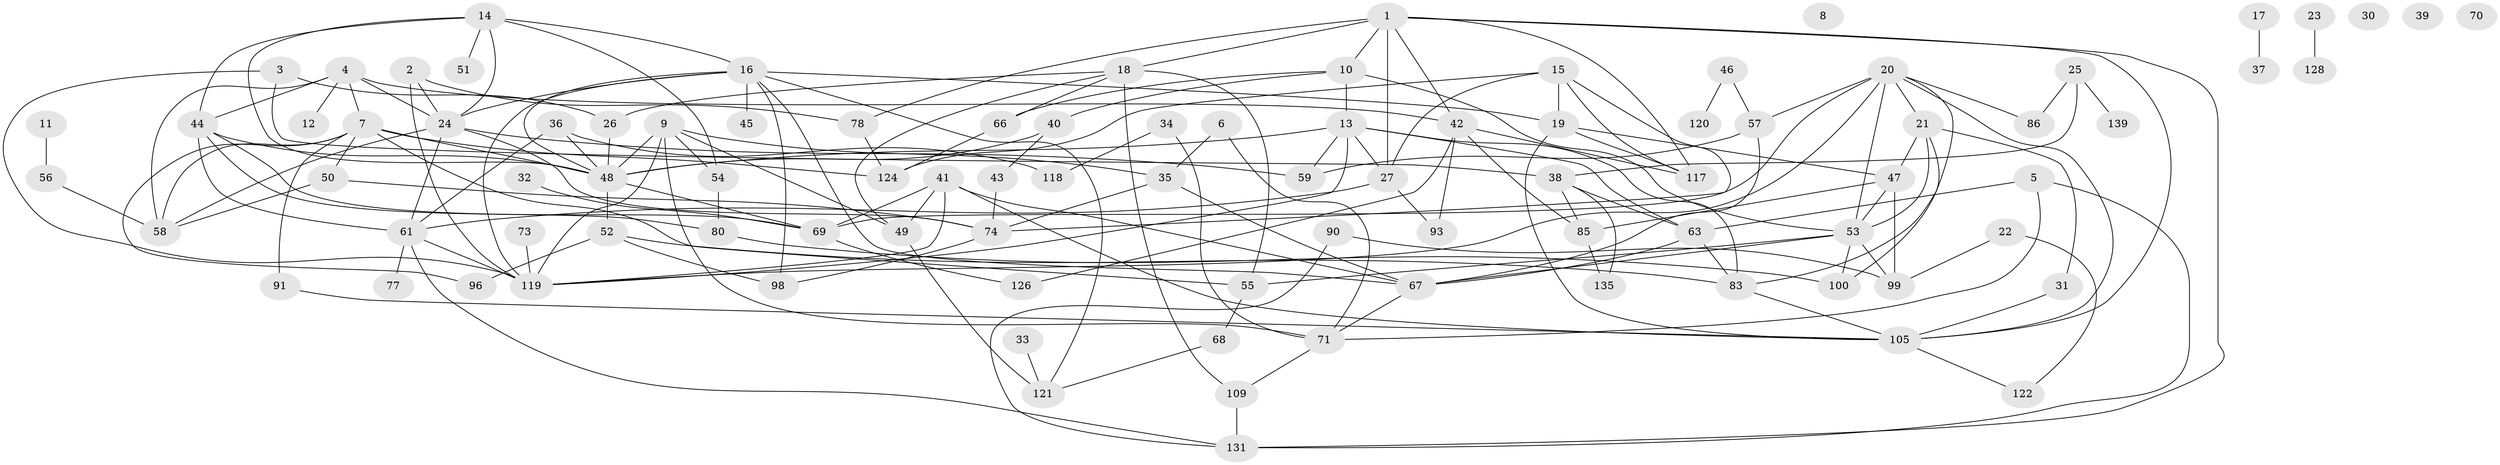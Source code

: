// Generated by graph-tools (version 1.1) at 2025/23/03/03/25 07:23:26]
// undirected, 94 vertices, 174 edges
graph export_dot {
graph [start="1"]
  node [color=gray90,style=filled];
  1 [super="+138"];
  2;
  3 [super="+64"];
  4 [super="+136"];
  5;
  6 [super="+101"];
  7 [super="+87"];
  8;
  9 [super="+115"];
  10 [super="+28"];
  11;
  12;
  13;
  14 [super="+81"];
  15 [super="+97"];
  16 [super="+112"];
  17;
  18 [super="+123"];
  19 [super="+29"];
  20 [super="+129"];
  21 [super="+92"];
  22 [super="+137"];
  23;
  24 [super="+116"];
  25;
  26;
  27 [super="+65"];
  30;
  31;
  32 [super="+79"];
  33;
  34 [super="+94"];
  35;
  36;
  37;
  38 [super="+107"];
  39;
  40 [super="+75"];
  41 [super="+132"];
  42 [super="+134"];
  43;
  44 [super="+76"];
  45;
  46;
  47;
  48 [super="+60"];
  49;
  50;
  51 [super="+82"];
  52 [super="+72"];
  53 [super="+84"];
  54;
  55;
  56;
  57 [super="+95"];
  58 [super="+62"];
  59;
  61 [super="+89"];
  63 [super="+106"];
  66;
  67 [super="+88"];
  68;
  69 [super="+104"];
  70;
  71 [super="+113"];
  73;
  74 [super="+125"];
  77;
  78 [super="+110"];
  80 [super="+102"];
  83 [super="+114"];
  85 [super="+103"];
  86 [super="+130"];
  90;
  91;
  93;
  96;
  98 [super="+111"];
  99;
  100;
  105 [super="+108"];
  109;
  117;
  118;
  119 [super="+127"];
  120;
  121;
  122;
  124;
  126;
  128;
  131 [super="+133"];
  135;
  139;
  1 -- 117;
  1 -- 18 [weight=2];
  1 -- 10;
  1 -- 42;
  1 -- 78;
  1 -- 105;
  1 -- 27;
  1 -- 131;
  2 -- 24;
  2 -- 119;
  2 -- 78;
  3 -- 26;
  3 -- 119;
  3 -- 38 [weight=2];
  4 -- 44;
  4 -- 58;
  4 -- 7;
  4 -- 24;
  4 -- 42;
  4 -- 12;
  5 -- 131;
  5 -- 63;
  5 -- 71;
  6 -- 71;
  6 -- 35;
  7 -- 55;
  7 -- 91;
  7 -- 96;
  7 -- 124;
  7 -- 58;
  7 -- 48;
  7 -- 50;
  9 -- 35;
  9 -- 49;
  9 -- 54;
  9 -- 48;
  9 -- 71;
  9 -- 119;
  10 -- 40;
  10 -- 66;
  10 -- 53;
  10 -- 13;
  11 -- 56;
  13 -- 59;
  13 -- 63;
  13 -- 83;
  13 -- 48;
  13 -- 119;
  13 -- 27;
  14 -- 48;
  14 -- 54;
  14 -- 44;
  14 -- 24;
  14 -- 51;
  14 -- 16;
  15 -- 19;
  15 -- 117;
  15 -- 74;
  15 -- 27;
  15 -- 124;
  16 -- 67;
  16 -- 48;
  16 -- 24;
  16 -- 98;
  16 -- 121;
  16 -- 45;
  16 -- 19;
  16 -- 119;
  17 -- 37;
  18 -- 26;
  18 -- 66;
  18 -- 109;
  18 -- 49;
  18 -- 55;
  19 -- 47;
  19 -- 105;
  19 -- 117;
  20 -- 83;
  20 -- 69;
  20 -- 86;
  20 -- 119;
  20 -- 57;
  20 -- 53;
  20 -- 21;
  20 -- 105;
  21 -- 31;
  21 -- 53 [weight=2];
  21 -- 100;
  21 -- 47;
  22 -- 99;
  22 -- 122;
  23 -- 128;
  24 -- 58;
  24 -- 74;
  24 -- 59;
  24 -- 61;
  25 -- 38;
  25 -- 139;
  25 -- 86;
  26 -- 48;
  27 -- 93;
  27 -- 61;
  31 -- 105;
  32 -- 69;
  33 -- 121;
  34 -- 118;
  34 -- 71;
  35 -- 67;
  35 -- 74;
  36 -- 61;
  36 -- 118;
  36 -- 48;
  38 -- 63 [weight=2];
  38 -- 85;
  38 -- 135;
  40 -- 48;
  40 -- 43;
  41 -- 49;
  41 -- 69;
  41 -- 67;
  41 -- 105;
  41 -- 119;
  42 -- 93;
  42 -- 126;
  42 -- 117;
  42 -- 85;
  43 -- 74;
  44 -- 48;
  44 -- 69;
  44 -- 80;
  44 -- 61;
  46 -- 120;
  46 -- 57;
  47 -- 53;
  47 -- 99;
  47 -- 85;
  48 -- 52;
  48 -- 69;
  49 -- 121;
  50 -- 58;
  50 -- 74;
  52 -- 96;
  52 -- 83;
  52 -- 98;
  53 -- 55;
  53 -- 67;
  53 -- 99;
  53 -- 100;
  54 -- 80;
  55 -- 68;
  56 -- 58;
  57 -- 59;
  57 -- 67;
  61 -- 77;
  61 -- 131;
  61 -- 119;
  63 -- 83;
  63 -- 67;
  66 -- 124;
  67 -- 71;
  68 -- 121;
  69 -- 126;
  71 -- 109;
  73 -- 119;
  74 -- 98;
  78 -- 124;
  80 -- 100;
  83 -- 105;
  85 -- 135;
  90 -- 99;
  90 -- 131;
  91 -- 105;
  105 -- 122;
  109 -- 131;
}
